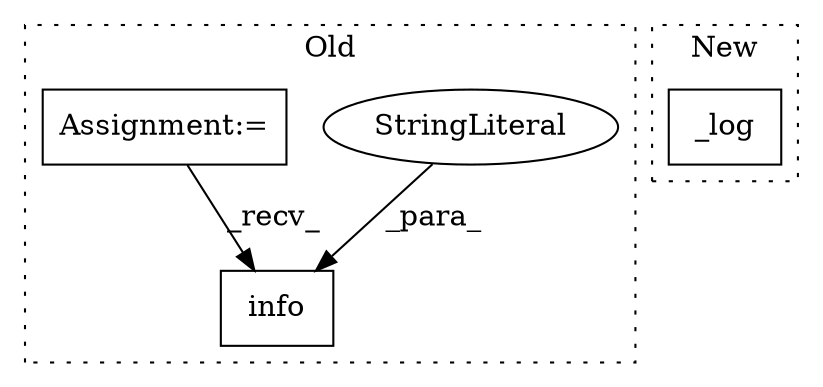 digraph G {
subgraph cluster0 {
1 [label="info" a="32" s="2553,2602" l="5,1" shape="box"];
3 [label="StringLiteral" a="45" s="2558" l="30" shape="ellipse"];
4 [label="Assignment:=" a="7" s="518" l="7" shape="box"];
label = "Old";
style="dotted";
}
subgraph cluster1 {
2 [label="_log" a="32" s="2972" l="6" shape="box"];
label = "New";
style="dotted";
}
3 -> 1 [label="_para_"];
4 -> 1 [label="_recv_"];
}